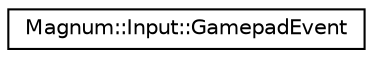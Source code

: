 digraph "圖形化之類別階層"
{
  edge [fontname="Helvetica",fontsize="10",labelfontname="Helvetica",labelfontsize="10"];
  node [fontname="Helvetica",fontsize="10",shape=record];
  rankdir="LR";
  Node1 [label="Magnum::Input::GamepadEvent",height=0.2,width=0.4,color="black", fillcolor="white", style="filled",URL="$class_magnum_1_1_input_1_1_gamepad_event.html"];
}
